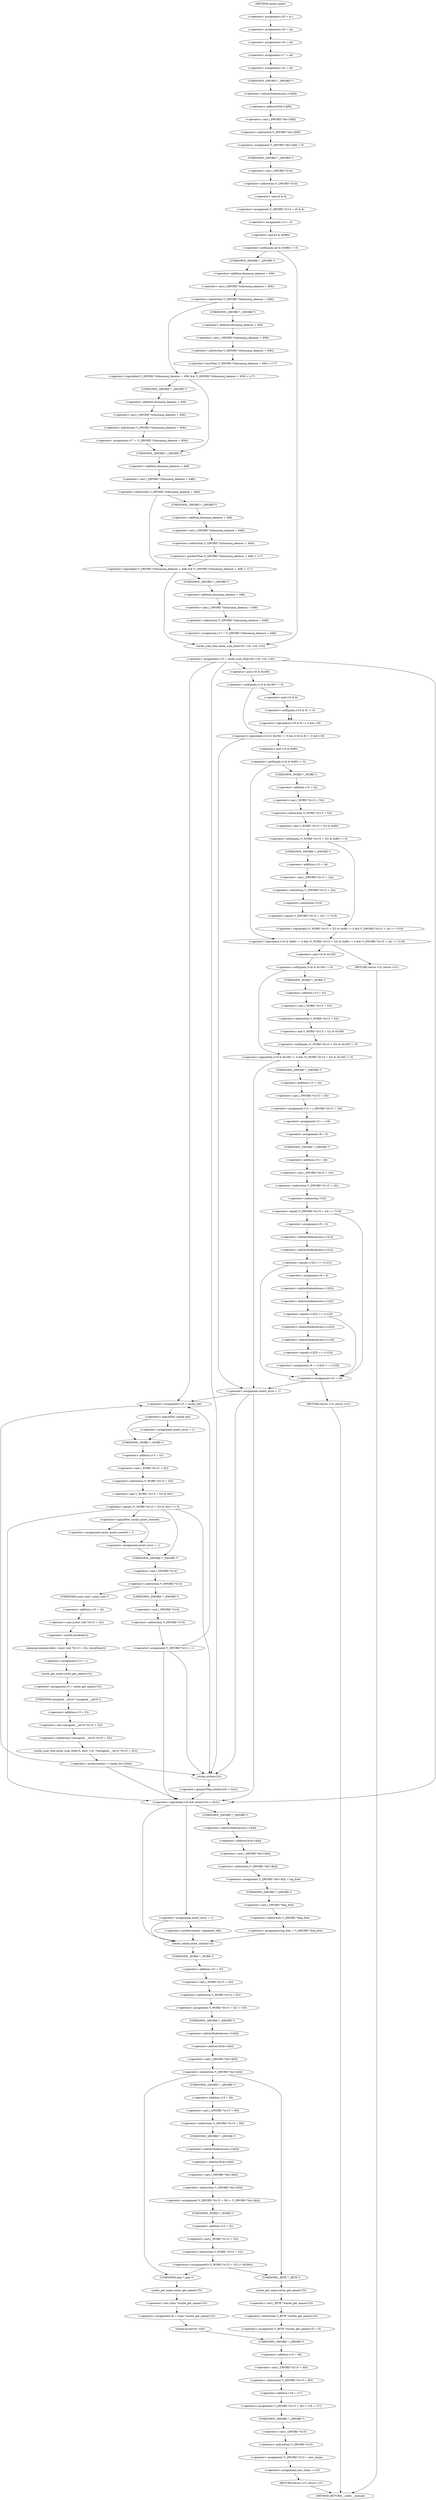 digraph cache_insert {  
"1000138" [label = "(<operator>.assignment,v20 = a1)" ]
"1000141" [label = "(<operator>.assignment,v19 = a2)" ]
"1000144" [label = "(<operator>.assignment,v18 = a3)" ]
"1000147" [label = "(<operator>.assignment,v17 = a4)" ]
"1000150" [label = "(<operator>.assignment,v16 = a5)" ]
"1000153" [label = "(<operator>.assignment,*(_DWORD *)&v14[8] = 0)" ]
"1000154" [label = "(<operator>.indirection,*(_DWORD *)&v14[8])" ]
"1000155" [label = "(<operator>.cast,(_DWORD *)&v14[8])" ]
"1000156" [label = "(UNKNOWN,_DWORD *,_DWORD *)" ]
"1000157" [label = "(<operator>.addressOf,&v14[8])" ]
"1000158" [label = "(<operator>.indirectIndexAccess,v14[8])" ]
"1000162" [label = "(<operator>.assignment,*(_QWORD *)v14 = a5 & 4)" ]
"1000163" [label = "(<operator>.indirection,*(_QWORD *)v14)" ]
"1000164" [label = "(<operator>.cast,(_QWORD *)v14)" ]
"1000165" [label = "(UNKNOWN,_QWORD *,_QWORD *)" ]
"1000167" [label = "(<operator>.and,a5 & 4)" ]
"1000170" [label = "(<operator>.assignment,v13 = 0)" ]
"1000174" [label = "(<operator>.notEquals,(a5 & 0x980) != 0)" ]
"1000175" [label = "(<operator>.and,a5 & 0x980)" ]
"1000181" [label = "(<operator>.logicalAnd,*(_QWORD *)(dnsmasq_daemon + 456) && *(_QWORD *)(dnsmasq_daemon + 456) < v17)" ]
"1000182" [label = "(<operator>.indirection,*(_QWORD *)(dnsmasq_daemon + 456))" ]
"1000183" [label = "(<operator>.cast,(_QWORD *)(dnsmasq_daemon + 456))" ]
"1000184" [label = "(UNKNOWN,_QWORD *,_QWORD *)" ]
"1000185" [label = "(<operator>.addition,dnsmasq_daemon + 456)" ]
"1000188" [label = "(<operator>.lessThan,*(_QWORD *)(dnsmasq_daemon + 456) < v17)" ]
"1000189" [label = "(<operator>.indirection,*(_QWORD *)(dnsmasq_daemon + 456))" ]
"1000190" [label = "(<operator>.cast,(_QWORD *)(dnsmasq_daemon + 456))" ]
"1000191" [label = "(UNKNOWN,_QWORD *,_QWORD *)" ]
"1000192" [label = "(<operator>.addition,dnsmasq_daemon + 456)" ]
"1000196" [label = "(<operator>.assignment,v17 = *(_QWORD *)(dnsmasq_daemon + 456))" ]
"1000198" [label = "(<operator>.indirection,*(_QWORD *)(dnsmasq_daemon + 456))" ]
"1000199" [label = "(<operator>.cast,(_QWORD *)(dnsmasq_daemon + 456))" ]
"1000200" [label = "(UNKNOWN,_QWORD *,_QWORD *)" ]
"1000201" [label = "(<operator>.addition,dnsmasq_daemon + 456)" ]
"1000205" [label = "(<operator>.logicalAnd,*(_QWORD *)(dnsmasq_daemon + 448) && *(_QWORD *)(dnsmasq_daemon + 448) > v17)" ]
"1000206" [label = "(<operator>.indirection,*(_QWORD *)(dnsmasq_daemon + 448))" ]
"1000207" [label = "(<operator>.cast,(_QWORD *)(dnsmasq_daemon + 448))" ]
"1000208" [label = "(UNKNOWN,_QWORD *,_QWORD *)" ]
"1000209" [label = "(<operator>.addition,dnsmasq_daemon + 448)" ]
"1000212" [label = "(<operator>.greaterThan,*(_QWORD *)(dnsmasq_daemon + 448) > v17)" ]
"1000213" [label = "(<operator>.indirection,*(_QWORD *)(dnsmasq_daemon + 448))" ]
"1000214" [label = "(<operator>.cast,(_QWORD *)(dnsmasq_daemon + 448))" ]
"1000215" [label = "(UNKNOWN,_QWORD *,_QWORD *)" ]
"1000216" [label = "(<operator>.addition,dnsmasq_daemon + 448)" ]
"1000220" [label = "(<operator>.assignment,v17 = *(_QWORD *)(dnsmasq_daemon + 448))" ]
"1000222" [label = "(<operator>.indirection,*(_QWORD *)(dnsmasq_daemon + 448))" ]
"1000223" [label = "(<operator>.cast,(_QWORD *)(dnsmasq_daemon + 448))" ]
"1000224" [label = "(UNKNOWN,_QWORD *,_QWORD *)" ]
"1000225" [label = "(<operator>.addition,dnsmasq_daemon + 448)" ]
"1000231" [label = "(<operator>.assignment,v15 = cache_scan_free(v20, v19, v18, v16))" ]
"1000233" [label = "(cache_scan_free,cache_scan_free(v20, v19, v18, v16))" ]
"1000242" [label = "(<operator>.logicalAnd,(v16 & 0x180) != 0 && (v16 & 8) != 0 && v19)" ]
"1000243" [label = "(<operator>.notEquals,(v16 & 0x180) != 0)" ]
"1000244" [label = "(<operator>.and,v16 & 0x180)" ]
"1000248" [label = "(<operator>.logicalAnd,(v16 & 8) != 0 && v19)" ]
"1000249" [label = "(<operator>.notEquals,(v16 & 8) != 0)" ]
"1000250" [label = "(<operator>.and,v16 & 8)" ]
"1000257" [label = "(<operator>.logicalAnd,(v16 & 0x80) != 0 && (*(_WORD *)(v15 + 52) & 0x80) != 0 && *(_DWORD *)(v15 + 24) == *v19)" ]
"1000258" [label = "(<operator>.notEquals,(v16 & 0x80) != 0)" ]
"1000259" [label = "(<operator>.and,v16 & 0x80)" ]
"1000263" [label = "(<operator>.logicalAnd,(*(_WORD *)(v15 + 52) & 0x80) != 0 && *(_DWORD *)(v15 + 24) == *v19)" ]
"1000264" [label = "(<operator>.notEquals,(*(_WORD *)(v15 + 52) & 0x80) != 0)" ]
"1000265" [label = "(<operator>.and,*(_WORD *)(v15 + 52) & 0x80)" ]
"1000266" [label = "(<operator>.indirection,*(_WORD *)(v15 + 52))" ]
"1000267" [label = "(<operator>.cast,(_WORD *)(v15 + 52))" ]
"1000268" [label = "(UNKNOWN,_WORD *,_WORD *)" ]
"1000269" [label = "(<operator>.addition,v15 + 52)" ]
"1000274" [label = "(<operator>.equals,*(_DWORD *)(v15 + 24) == *v19)" ]
"1000275" [label = "(<operator>.indirection,*(_DWORD *)(v15 + 24))" ]
"1000276" [label = "(<operator>.cast,(_DWORD *)(v15 + 24))" ]
"1000277" [label = "(UNKNOWN,_DWORD *,_DWORD *)" ]
"1000278" [label = "(<operator>.addition,v15 + 24)" ]
"1000281" [label = "(<operator>.indirection,*v19)" ]
"1000283" [label = "(RETURN,return v15;,return v15;)" ]
"1000286" [label = "(<operator>.logicalAnd,(v16 & 0x100) != 0 && (*(_WORD *)(v15 + 52) & 0x100) != 0)" ]
"1000287" [label = "(<operator>.notEquals,(v16 & 0x100) != 0)" ]
"1000288" [label = "(<operator>.and,v16 & 0x100)" ]
"1000292" [label = "(<operator>.notEquals,(*(_WORD *)(v15 + 52) & 0x100) != 0)" ]
"1000293" [label = "(<operator>.and,*(_WORD *)(v15 + 52) & 0x100)" ]
"1000294" [label = "(<operator>.indirection,*(_WORD *)(v15 + 52))" ]
"1000295" [label = "(<operator>.cast,(_WORD *)(v15 + 52))" ]
"1000296" [label = "(UNKNOWN,_WORD *,_WORD *)" ]
"1000297" [label = "(<operator>.addition,v15 + 52)" ]
"1000303" [label = "(<operator>.assignment,v12 = (_DWORD *)(v15 + 24))" ]
"1000305" [label = "(<operator>.cast,(_DWORD *)(v15 + 24))" ]
"1000306" [label = "(UNKNOWN,_DWORD *,_DWORD *)" ]
"1000307" [label = "(<operator>.addition,v15 + 24)" ]
"1000310" [label = "(<operator>.assignment,v11 = v19)" ]
"1000313" [label = "(<operator>.assignment,v8 = 0)" ]
"1000317" [label = "(<operator>.equals,*(_DWORD *)(v15 + 24) == *v19)" ]
"1000318" [label = "(<operator>.indirection,*(_DWORD *)(v15 + 24))" ]
"1000319" [label = "(<operator>.cast,(_DWORD *)(v15 + 24))" ]
"1000320" [label = "(UNKNOWN,_DWORD *,_DWORD *)" ]
"1000321" [label = "(<operator>.addition,v15 + 24)" ]
"1000324" [label = "(<operator>.indirection,*v19)" ]
"1000327" [label = "(<operator>.assignment,v8 = 0)" ]
"1000331" [label = "(<operator>.equals,v12[1] == v11[1])" ]
"1000332" [label = "(<operator>.indirectIndexAccess,v12[1])" ]
"1000335" [label = "(<operator>.indirectIndexAccess,v11[1])" ]
"1000339" [label = "(<operator>.assignment,v8 = 0)" ]
"1000343" [label = "(<operator>.equals,v12[2] == v11[2])" ]
"1000344" [label = "(<operator>.indirectIndexAccess,v12[2])" ]
"1000347" [label = "(<operator>.indirectIndexAccess,v11[2])" ]
"1000350" [label = "(<operator>.assignment,v8 = v12[3] == v11[3])" ]
"1000352" [label = "(<operator>.equals,v12[3] == v11[3])" ]
"1000353" [label = "(<operator>.indirectIndexAccess,v12[3])" ]
"1000356" [label = "(<operator>.indirectIndexAccess,v11[3])" ]
"1000359" [label = "(<operator>.assignment,v10 = v8)" ]
"1000364" [label = "(RETURN,return v15;,return v15;)" ]
"1000366" [label = "(<operator>.assignment,insert_error = 1)" ]
"1000373" [label = "(<operator>.assignment,v15 = cache_tail)" ]
"1000377" [label = "(<operator>.logicalNot,!cache_tail)" ]
"1000380" [label = "(<operator>.assignment,insert_error = 1)" ]
"1000385" [label = "(<operator>.equals,(*(_WORD *)(v15 + 52) & 0xC) == 0)" ]
"1000386" [label = "(<operator>.and,*(_WORD *)(v15 + 52) & 0xC)" ]
"1000387" [label = "(<operator>.indirection,*(_WORD *)(v15 + 52))" ]
"1000388" [label = "(<operator>.cast,(_WORD *)(v15 + 52))" ]
"1000389" [label = "(UNKNOWN,_WORD *,_WORD *)" ]
"1000390" [label = "(<operator>.addition,v15 + 52)" ]
"1000400" [label = "(<operator>.logicalNot,!cache_insert_warned)" ]
"1000403" [label = "(<operator>.assignment,cache_insert_warned = 1)" ]
"1000406" [label = "(<operator>.assignment,insert_error = 1)" ]
"1000411" [label = "(<operator>.indirection,*(_DWORD *)v14)" ]
"1000412" [label = "(<operator>.cast,(_DWORD *)v14)" ]
"1000413" [label = "(UNKNOWN,_DWORD *,_DWORD *)" ]
"1000416" [label = "(memcpy,memcpy(dest, (const void *)(v15 + 24), sizeof(dest)))" ]
"1000418" [label = "(<operator>.cast,(const void *)(v15 + 24))" ]
"1000419" [label = "(UNKNOWN,const void *,const void *)" ]
"1000420" [label = "(<operator>.addition,v15 + 24)" ]
"1000423" [label = "(<operator>.sizeOf,sizeof(dest))" ]
"1000425" [label = "(<operator>.assignment,v13 = 1)" ]
"1000428" [label = "(<operator>.assignment,v5 = cache_get_name(v15))" ]
"1000430" [label = "(cache_get_name,cache_get_name(v15))" ]
"1000432" [label = "(cache_scan_free,cache_scan_free(v5, dest, v18, *(unsigned __int16 *)(v15 + 52)))" ]
"1000436" [label = "(<operator>.indirection,*(unsigned __int16 *)(v15 + 52))" ]
"1000437" [label = "(<operator>.cast,(unsigned __int16 *)(v15 + 52))" ]
"1000438" [label = "(UNKNOWN,unsigned __int16 *,unsigned __int16 *)" ]
"1000439" [label = "(<operator>.addition,v15 + 52)" ]
"1000442" [label = "(<operator>.preIncrement,++cache_live_freed)" ]
"1000446" [label = "(<operator>.assignment,*(_DWORD *)v14 = 1)" ]
"1000447" [label = "(<operator>.indirection,*(_DWORD *)v14)" ]
"1000448" [label = "(<operator>.cast,(_DWORD *)v14)" ]
"1000449" [label = "(UNKNOWN,_DWORD *,_DWORD *)" ]
"1000453" [label = "(<operator>.logicalAnd,v20 && strlen(v20) > 0x31)" ]
"1000455" [label = "(<operator>.greaterThan,strlen(v20) > 0x31)" ]
"1000456" [label = "(strlen,strlen(v20))" ]
"1000463" [label = "(<operator>.assignment,*(_QWORD *)&v14[4] = big_free)" ]
"1000464" [label = "(<operator>.indirection,*(_QWORD *)&v14[4])" ]
"1000465" [label = "(<operator>.cast,(_QWORD *)&v14[4])" ]
"1000466" [label = "(UNKNOWN,_QWORD *,_QWORD *)" ]
"1000467" [label = "(<operator>.addressOf,&v14[4])" ]
"1000468" [label = "(<operator>.indirectIndexAccess,v14[4])" ]
"1000472" [label = "(<operator>.assignment,big_free = *(_QWORD *)big_free)" ]
"1000474" [label = "(<operator>.indirection,*(_QWORD *)big_free)" ]
"1000475" [label = "(<operator>.cast,(_QWORD *)big_free)" ]
"1000476" [label = "(UNKNOWN,_QWORD *,_QWORD *)" ]
"1000481" [label = "(<operator>.assignment,insert_error = 1)" ]
"1000487" [label = "(<operator>.preDecrement,--bignames_left)" ]
"1000489" [label = "(cache_unlink,cache_unlink(v15))" ]
"1000491" [label = "(<operator>.assignment,*(_WORD *)(v15 + 52) = v16)" ]
"1000492" [label = "(<operator>.indirection,*(_WORD *)(v15 + 52))" ]
"1000493" [label = "(<operator>.cast,(_WORD *)(v15 + 52))" ]
"1000494" [label = "(UNKNOWN,_WORD *,_WORD *)" ]
"1000495" [label = "(<operator>.addition,v15 + 52)" ]
"1000500" [label = "(<operator>.indirection,*(_QWORD *)&v14[4])" ]
"1000501" [label = "(<operator>.cast,(_QWORD *)&v14[4])" ]
"1000502" [label = "(UNKNOWN,_QWORD *,_QWORD *)" ]
"1000503" [label = "(<operator>.addressOf,&v14[4])" ]
"1000504" [label = "(<operator>.indirectIndexAccess,v14[4])" ]
"1000508" [label = "(<operator>.assignment,*(_QWORD *)(v15 + 56) = *(_QWORD *)&v14[4])" ]
"1000509" [label = "(<operator>.indirection,*(_QWORD *)(v15 + 56))" ]
"1000510" [label = "(<operator>.cast,(_QWORD *)(v15 + 56))" ]
"1000511" [label = "(UNKNOWN,_QWORD *,_QWORD *)" ]
"1000512" [label = "(<operator>.addition,v15 + 56)" ]
"1000515" [label = "(<operator>.indirection,*(_QWORD *)&v14[4])" ]
"1000516" [label = "(<operator>.cast,(_QWORD *)&v14[4])" ]
"1000517" [label = "(UNKNOWN,_QWORD *,_QWORD *)" ]
"1000518" [label = "(<operator>.addressOf,&v14[4])" ]
"1000519" [label = "(<operator>.indirectIndexAccess,v14[4])" ]
"1000522" [label = "(<operators>.assignmentOr,*(_WORD *)(v15 + 52) |= 0x200u)" ]
"1000523" [label = "(<operator>.indirection,*(_WORD *)(v15 + 52))" ]
"1000524" [label = "(<operator>.cast,(_WORD *)(v15 + 52))" ]
"1000525" [label = "(UNKNOWN,_WORD *,_WORD *)" ]
"1000526" [label = "(<operator>.addition,v15 + 52)" ]
"1000533" [label = "(<operator>.assignment,v6 = (char *)cache_get_name(v15))" ]
"1000535" [label = "(<operator>.cast,(char *)cache_get_name(v15))" ]
"1000536" [label = "(UNKNOWN,char *,char *)" ]
"1000537" [label = "(cache_get_name,cache_get_name(v15))" ]
"1000539" [label = "(strcpy,strcpy(v6, v20))" ]
"1000544" [label = "(<operator>.assignment,*(_BYTE *)cache_get_name(v15) = 0)" ]
"1000545" [label = "(<operator>.indirection,*(_BYTE *)cache_get_name(v15))" ]
"1000546" [label = "(<operator>.cast,(_BYTE *)cache_get_name(v15))" ]
"1000547" [label = "(UNKNOWN,_BYTE *,_BYTE *)" ]
"1000548" [label = "(cache_get_name,cache_get_name(v15))" ]
"1000553" [label = "(<operator>.assignment,*(_QWORD *)(v15 + 40) = v18 + v17)" ]
"1000554" [label = "(<operator>.indirection,*(_QWORD *)(v15 + 40))" ]
"1000555" [label = "(<operator>.cast,(_QWORD *)(v15 + 40))" ]
"1000556" [label = "(UNKNOWN,_QWORD *,_QWORD *)" ]
"1000557" [label = "(<operator>.addition,v15 + 40)" ]
"1000560" [label = "(<operator>.addition,v18 + v17)" ]
"1000563" [label = "(<operator>.assignment,*(_QWORD *)v15 = new_chain)" ]
"1000564" [label = "(<operator>.indirection,*(_QWORD *)v15)" ]
"1000565" [label = "(<operator>.cast,(_QWORD *)v15)" ]
"1000566" [label = "(UNKNOWN,_QWORD *,_QWORD *)" ]
"1000569" [label = "(<operator>.assignment,new_chain = v15)" ]
"1000572" [label = "(RETURN,return v15;,return v15;)" ]
"1000116" [label = "(METHOD,cache_insert)" ]
"1000574" [label = "(METHOD_RETURN,__int64 __fastcall)" ]
  "1000138" -> "1000141" 
  "1000141" -> "1000144" 
  "1000144" -> "1000147" 
  "1000147" -> "1000150" 
  "1000150" -> "1000156" 
  "1000153" -> "1000165" 
  "1000154" -> "1000153" 
  "1000155" -> "1000154" 
  "1000156" -> "1000158" 
  "1000157" -> "1000155" 
  "1000158" -> "1000157" 
  "1000162" -> "1000170" 
  "1000163" -> "1000167" 
  "1000164" -> "1000163" 
  "1000165" -> "1000164" 
  "1000167" -> "1000162" 
  "1000170" -> "1000175" 
  "1000174" -> "1000184" 
  "1000174" -> "1000233" 
  "1000175" -> "1000174" 
  "1000181" -> "1000208" 
  "1000181" -> "1000200" 
  "1000182" -> "1000191" 
  "1000182" -> "1000181" 
  "1000183" -> "1000182" 
  "1000184" -> "1000185" 
  "1000185" -> "1000183" 
  "1000188" -> "1000181" 
  "1000189" -> "1000188" 
  "1000190" -> "1000189" 
  "1000191" -> "1000192" 
  "1000192" -> "1000190" 
  "1000196" -> "1000208" 
  "1000198" -> "1000196" 
  "1000199" -> "1000198" 
  "1000200" -> "1000201" 
  "1000201" -> "1000199" 
  "1000205" -> "1000224" 
  "1000205" -> "1000233" 
  "1000206" -> "1000215" 
  "1000206" -> "1000205" 
  "1000207" -> "1000206" 
  "1000208" -> "1000209" 
  "1000209" -> "1000207" 
  "1000212" -> "1000205" 
  "1000213" -> "1000212" 
  "1000214" -> "1000213" 
  "1000215" -> "1000216" 
  "1000216" -> "1000214" 
  "1000220" -> "1000233" 
  "1000222" -> "1000220" 
  "1000223" -> "1000222" 
  "1000224" -> "1000225" 
  "1000225" -> "1000223" 
  "1000231" -> "1000244" 
  "1000231" -> "1000373" 
  "1000231" -> "1000453" 
  "1000231" -> "1000456" 
  "1000233" -> "1000231" 
  "1000242" -> "1000259" 
  "1000242" -> "1000366" 
  "1000243" -> "1000242" 
  "1000243" -> "1000250" 
  "1000244" -> "1000243" 
  "1000248" -> "1000242" 
  "1000249" -> "1000248" 
  "1000249" -> "1000248" 
  "1000250" -> "1000249" 
  "1000257" -> "1000283" 
  "1000257" -> "1000288" 
  "1000258" -> "1000268" 
  "1000258" -> "1000257" 
  "1000259" -> "1000258" 
  "1000263" -> "1000257" 
  "1000264" -> "1000277" 
  "1000264" -> "1000263" 
  "1000265" -> "1000264" 
  "1000266" -> "1000265" 
  "1000267" -> "1000266" 
  "1000268" -> "1000269" 
  "1000269" -> "1000267" 
  "1000274" -> "1000263" 
  "1000275" -> "1000281" 
  "1000276" -> "1000275" 
  "1000277" -> "1000278" 
  "1000278" -> "1000276" 
  "1000281" -> "1000274" 
  "1000283" -> "1000574" 
  "1000286" -> "1000306" 
  "1000286" -> "1000366" 
  "1000287" -> "1000296" 
  "1000287" -> "1000286" 
  "1000288" -> "1000287" 
  "1000292" -> "1000286" 
  "1000293" -> "1000292" 
  "1000294" -> "1000293" 
  "1000295" -> "1000294" 
  "1000296" -> "1000297" 
  "1000297" -> "1000295" 
  "1000303" -> "1000310" 
  "1000305" -> "1000303" 
  "1000306" -> "1000307" 
  "1000307" -> "1000305" 
  "1000310" -> "1000313" 
  "1000313" -> "1000320" 
  "1000317" -> "1000327" 
  "1000317" -> "1000359" 
  "1000318" -> "1000324" 
  "1000319" -> "1000318" 
  "1000320" -> "1000321" 
  "1000321" -> "1000319" 
  "1000324" -> "1000317" 
  "1000327" -> "1000332" 
  "1000331" -> "1000339" 
  "1000331" -> "1000359" 
  "1000332" -> "1000335" 
  "1000335" -> "1000331" 
  "1000339" -> "1000344" 
  "1000343" -> "1000353" 
  "1000343" -> "1000359" 
  "1000344" -> "1000347" 
  "1000347" -> "1000343" 
  "1000350" -> "1000359" 
  "1000352" -> "1000350" 
  "1000353" -> "1000356" 
  "1000356" -> "1000352" 
  "1000359" -> "1000364" 
  "1000359" -> "1000366" 
  "1000364" -> "1000574" 
  "1000366" -> "1000373" 
  "1000366" -> "1000453" 
  "1000366" -> "1000456" 
  "1000373" -> "1000377" 
  "1000377" -> "1000389" 
  "1000377" -> "1000380" 
  "1000380" -> "1000389" 
  "1000385" -> "1000453" 
  "1000385" -> "1000456" 
  "1000385" -> "1000413" 
  "1000385" -> "1000400" 
  "1000386" -> "1000385" 
  "1000387" -> "1000386" 
  "1000388" -> "1000387" 
  "1000389" -> "1000390" 
  "1000390" -> "1000388" 
  "1000400" -> "1000403" 
  "1000400" -> "1000406" 
  "1000403" -> "1000406" 
  "1000406" -> "1000413" 
  "1000411" -> "1000449" 
  "1000411" -> "1000419" 
  "1000412" -> "1000411" 
  "1000413" -> "1000412" 
  "1000416" -> "1000425" 
  "1000418" -> "1000423" 
  "1000419" -> "1000420" 
  "1000420" -> "1000418" 
  "1000423" -> "1000416" 
  "1000425" -> "1000430" 
  "1000428" -> "1000438" 
  "1000430" -> "1000428" 
  "1000432" -> "1000442" 
  "1000436" -> "1000432" 
  "1000437" -> "1000436" 
  "1000438" -> "1000439" 
  "1000439" -> "1000437" 
  "1000442" -> "1000373" 
  "1000442" -> "1000453" 
  "1000442" -> "1000456" 
  "1000446" -> "1000373" 
  "1000446" -> "1000453" 
  "1000446" -> "1000456" 
  "1000447" -> "1000446" 
  "1000448" -> "1000447" 
  "1000449" -> "1000448" 
  "1000453" -> "1000466" 
  "1000453" -> "1000481" 
  "1000453" -> "1000489" 
  "1000455" -> "1000453" 
  "1000456" -> "1000455" 
  "1000463" -> "1000476" 
  "1000464" -> "1000463" 
  "1000465" -> "1000464" 
  "1000466" -> "1000468" 
  "1000467" -> "1000465" 
  "1000468" -> "1000467" 
  "1000472" -> "1000489" 
  "1000474" -> "1000472" 
  "1000475" -> "1000474" 
  "1000476" -> "1000475" 
  "1000481" -> "1000487" 
  "1000481" -> "1000489" 
  "1000487" -> "1000489" 
  "1000489" -> "1000494" 
  "1000491" -> "1000502" 
  "1000492" -> "1000491" 
  "1000493" -> "1000492" 
  "1000494" -> "1000495" 
  "1000495" -> "1000493" 
  "1000500" -> "1000511" 
  "1000500" -> "1000547" 
  "1000500" -> "1000536" 
  "1000501" -> "1000500" 
  "1000502" -> "1000504" 
  "1000503" -> "1000501" 
  "1000504" -> "1000503" 
  "1000508" -> "1000525" 
  "1000509" -> "1000517" 
  "1000510" -> "1000509" 
  "1000511" -> "1000512" 
  "1000512" -> "1000510" 
  "1000515" -> "1000508" 
  "1000516" -> "1000515" 
  "1000517" -> "1000519" 
  "1000518" -> "1000516" 
  "1000519" -> "1000518" 
  "1000522" -> "1000547" 
  "1000522" -> "1000536" 
  "1000523" -> "1000522" 
  "1000524" -> "1000523" 
  "1000525" -> "1000526" 
  "1000526" -> "1000524" 
  "1000533" -> "1000539" 
  "1000535" -> "1000533" 
  "1000536" -> "1000537" 
  "1000537" -> "1000535" 
  "1000539" -> "1000556" 
  "1000544" -> "1000556" 
  "1000545" -> "1000544" 
  "1000546" -> "1000545" 
  "1000547" -> "1000548" 
  "1000548" -> "1000546" 
  "1000553" -> "1000566" 
  "1000554" -> "1000560" 
  "1000555" -> "1000554" 
  "1000556" -> "1000557" 
  "1000557" -> "1000555" 
  "1000560" -> "1000553" 
  "1000563" -> "1000569" 
  "1000564" -> "1000563" 
  "1000565" -> "1000564" 
  "1000566" -> "1000565" 
  "1000569" -> "1000572" 
  "1000572" -> "1000574" 
  "1000116" -> "1000138" 
}
